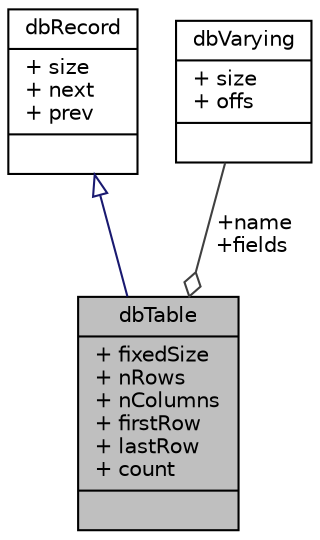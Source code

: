 digraph "dbTable"
{
 // INTERACTIVE_SVG=YES
 // LATEX_PDF_SIZE
  edge [fontname="Helvetica",fontsize="10",labelfontname="Helvetica",labelfontsize="10"];
  node [fontname="Helvetica",fontsize="10",shape=record];
  Node1 [label="{dbTable\n|+ fixedSize\l+ nRows\l+ nColumns\l+ firstRow\l+ lastRow\l+ count\l|}",height=0.2,width=0.4,color="black", fillcolor="grey75", style="filled", fontcolor="black",tooltip=" "];
  Node2 -> Node1 [dir="back",color="midnightblue",fontsize="10",style="solid",arrowtail="onormal",fontname="Helvetica"];
  Node2 [label="{dbRecord\n|+ size\l+ next\l+ prev\l|}",height=0.2,width=0.4,color="black", fillcolor="white", style="filled",URL="$classdbRecord.html",tooltip=" "];
  Node3 -> Node1 [color="grey25",fontsize="10",style="solid",label=" +name\n+fields" ,arrowhead="odiamond",fontname="Helvetica"];
  Node3 [label="{dbVarying\n|+ size\l+ offs\l|}",height=0.2,width=0.4,color="black", fillcolor="white", style="filled",URL="$structdbVarying.html",tooltip=" "];
}
